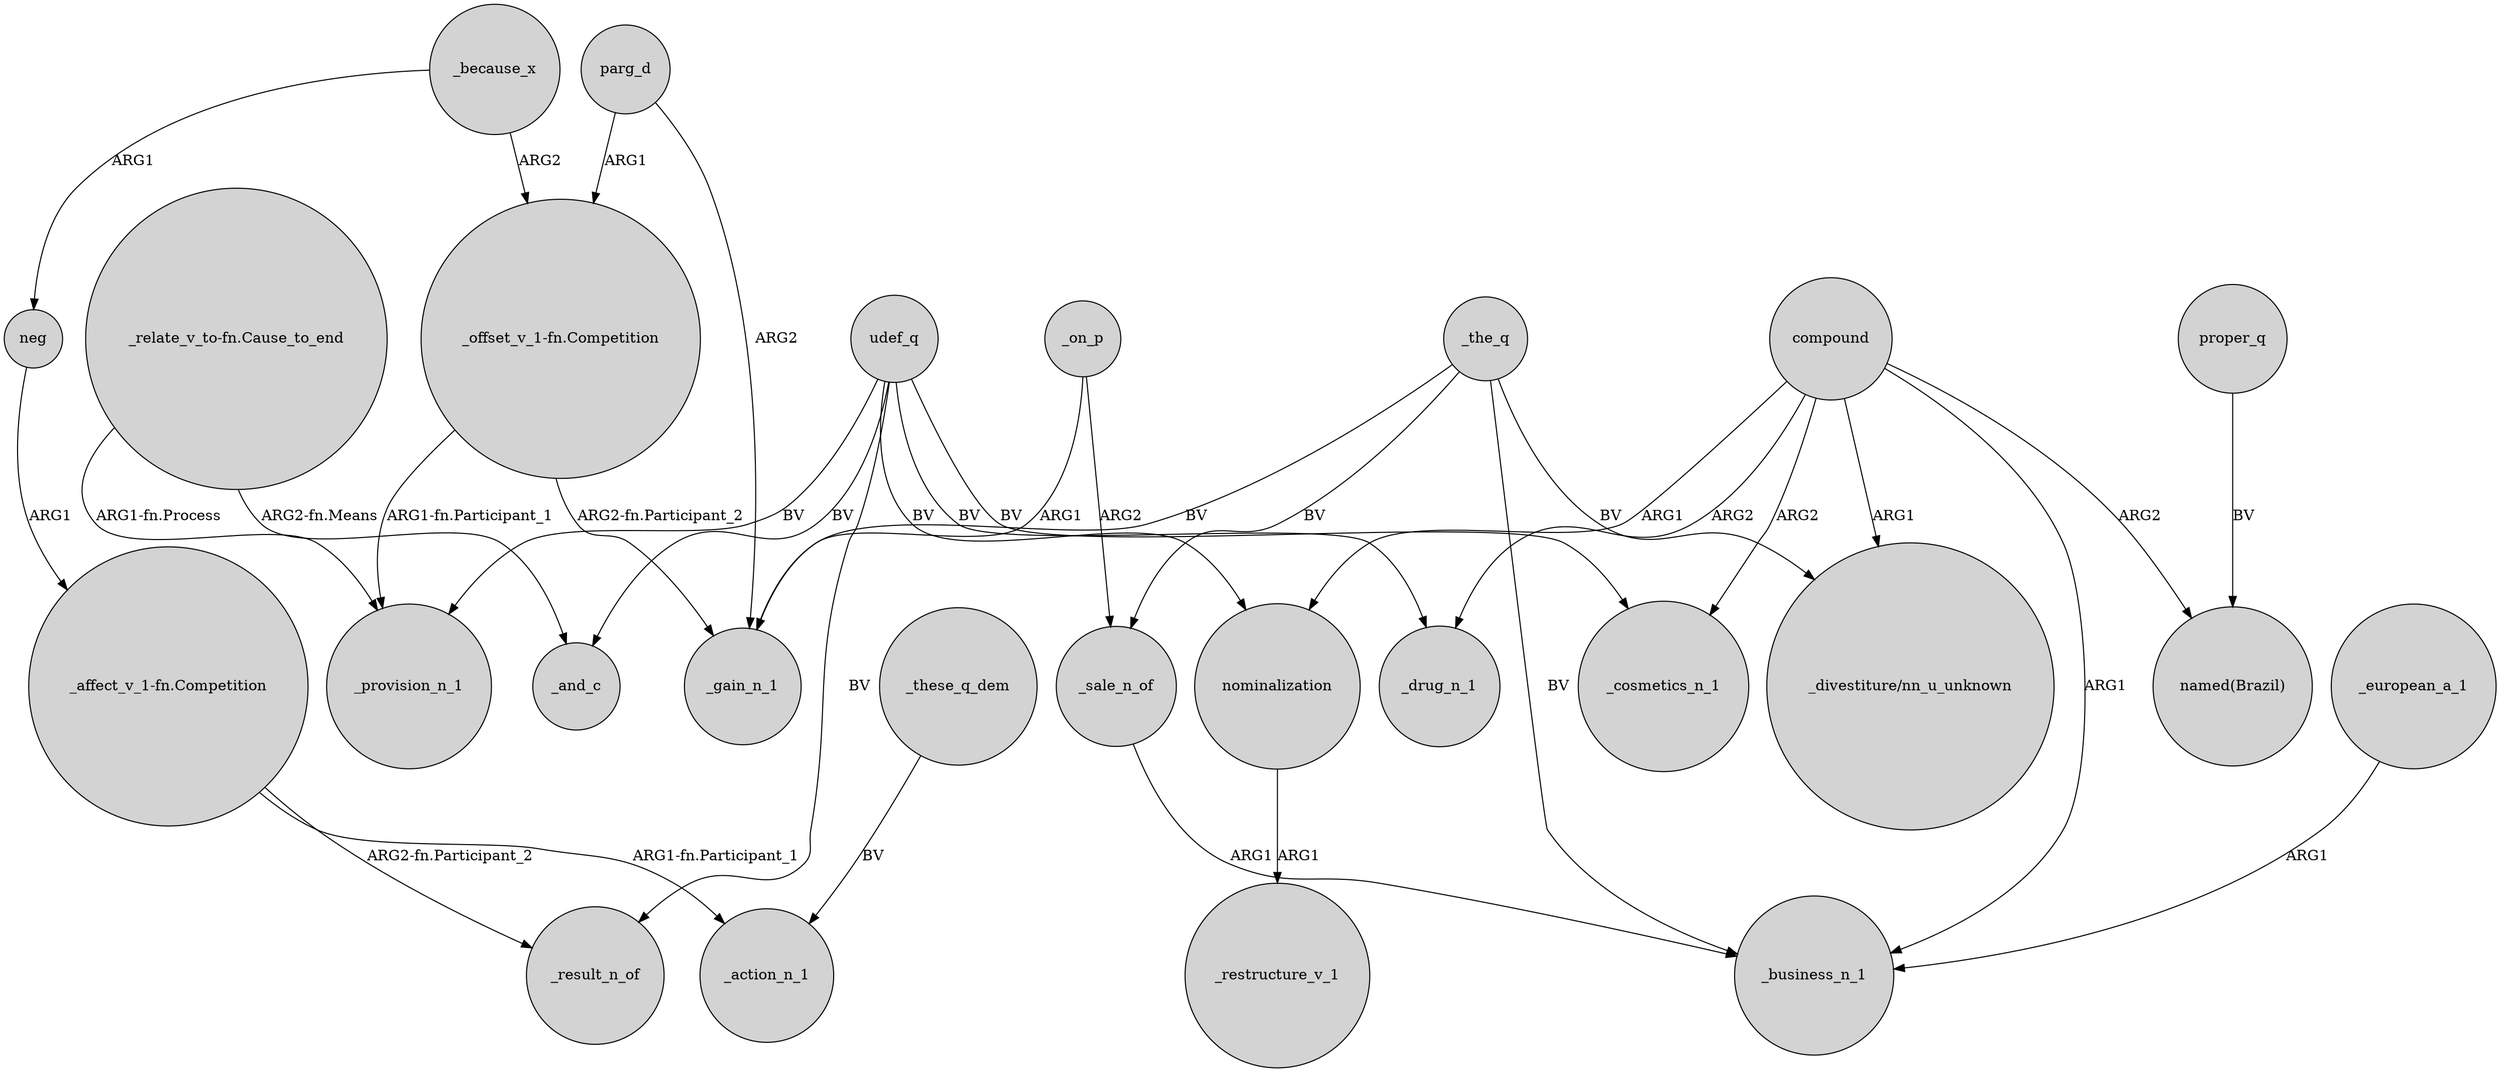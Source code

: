 digraph {
	node [shape=circle style=filled]
	"_affect_v_1-fn.Competition" -> _result_n_of [label="ARG2-fn.Participant_2"]
	_because_x -> "_offset_v_1-fn.Competition" [label=ARG2]
	_on_p -> _sale_n_of [label=ARG2]
	"_affect_v_1-fn.Competition" -> _action_n_1 [label="ARG1-fn.Participant_1"]
	"_offset_v_1-fn.Competition" -> _provision_n_1 [label="ARG1-fn.Participant_1"]
	_european_a_1 -> _business_n_1 [label=ARG1]
	compound -> _cosmetics_n_1 [label=ARG2]
	udef_q -> nominalization [label=BV]
	_the_q -> _business_n_1 [label=BV]
	_because_x -> neg [label=ARG1]
	udef_q -> _and_c [label=BV]
	parg_d -> _gain_n_1 [label=ARG2]
	udef_q -> _drug_n_1 [label=BV]
	compound -> nominalization [label=ARG1]
	_the_q -> "_divestiture/nn_u_unknown" [label=BV]
	nominalization -> _restructure_v_1 [label=ARG1]
	"_relate_v_to-fn.Cause_to_end" -> _and_c [label="ARG2-fn.Means"]
	_the_q -> _gain_n_1 [label=BV]
	_these_q_dem -> _action_n_1 [label=BV]
	udef_q -> _provision_n_1 [label=BV]
	compound -> "named(Brazil)" [label=ARG2]
	compound -> "_divestiture/nn_u_unknown" [label=ARG1]
	"_offset_v_1-fn.Competition" -> _gain_n_1 [label="ARG2-fn.Participant_2"]
	proper_q -> "named(Brazil)" [label=BV]
	udef_q -> _cosmetics_n_1 [label=BV]
	_on_p -> _gain_n_1 [label=ARG1]
	"_relate_v_to-fn.Cause_to_end" -> _provision_n_1 [label="ARG1-fn.Process"]
	_sale_n_of -> _business_n_1 [label=ARG1]
	parg_d -> "_offset_v_1-fn.Competition" [label=ARG1]
	compound -> _business_n_1 [label=ARG1]
	neg -> "_affect_v_1-fn.Competition" [label=ARG1]
	udef_q -> _result_n_of [label=BV]
	_the_q -> _sale_n_of [label=BV]
	compound -> _drug_n_1 [label=ARG2]
}
